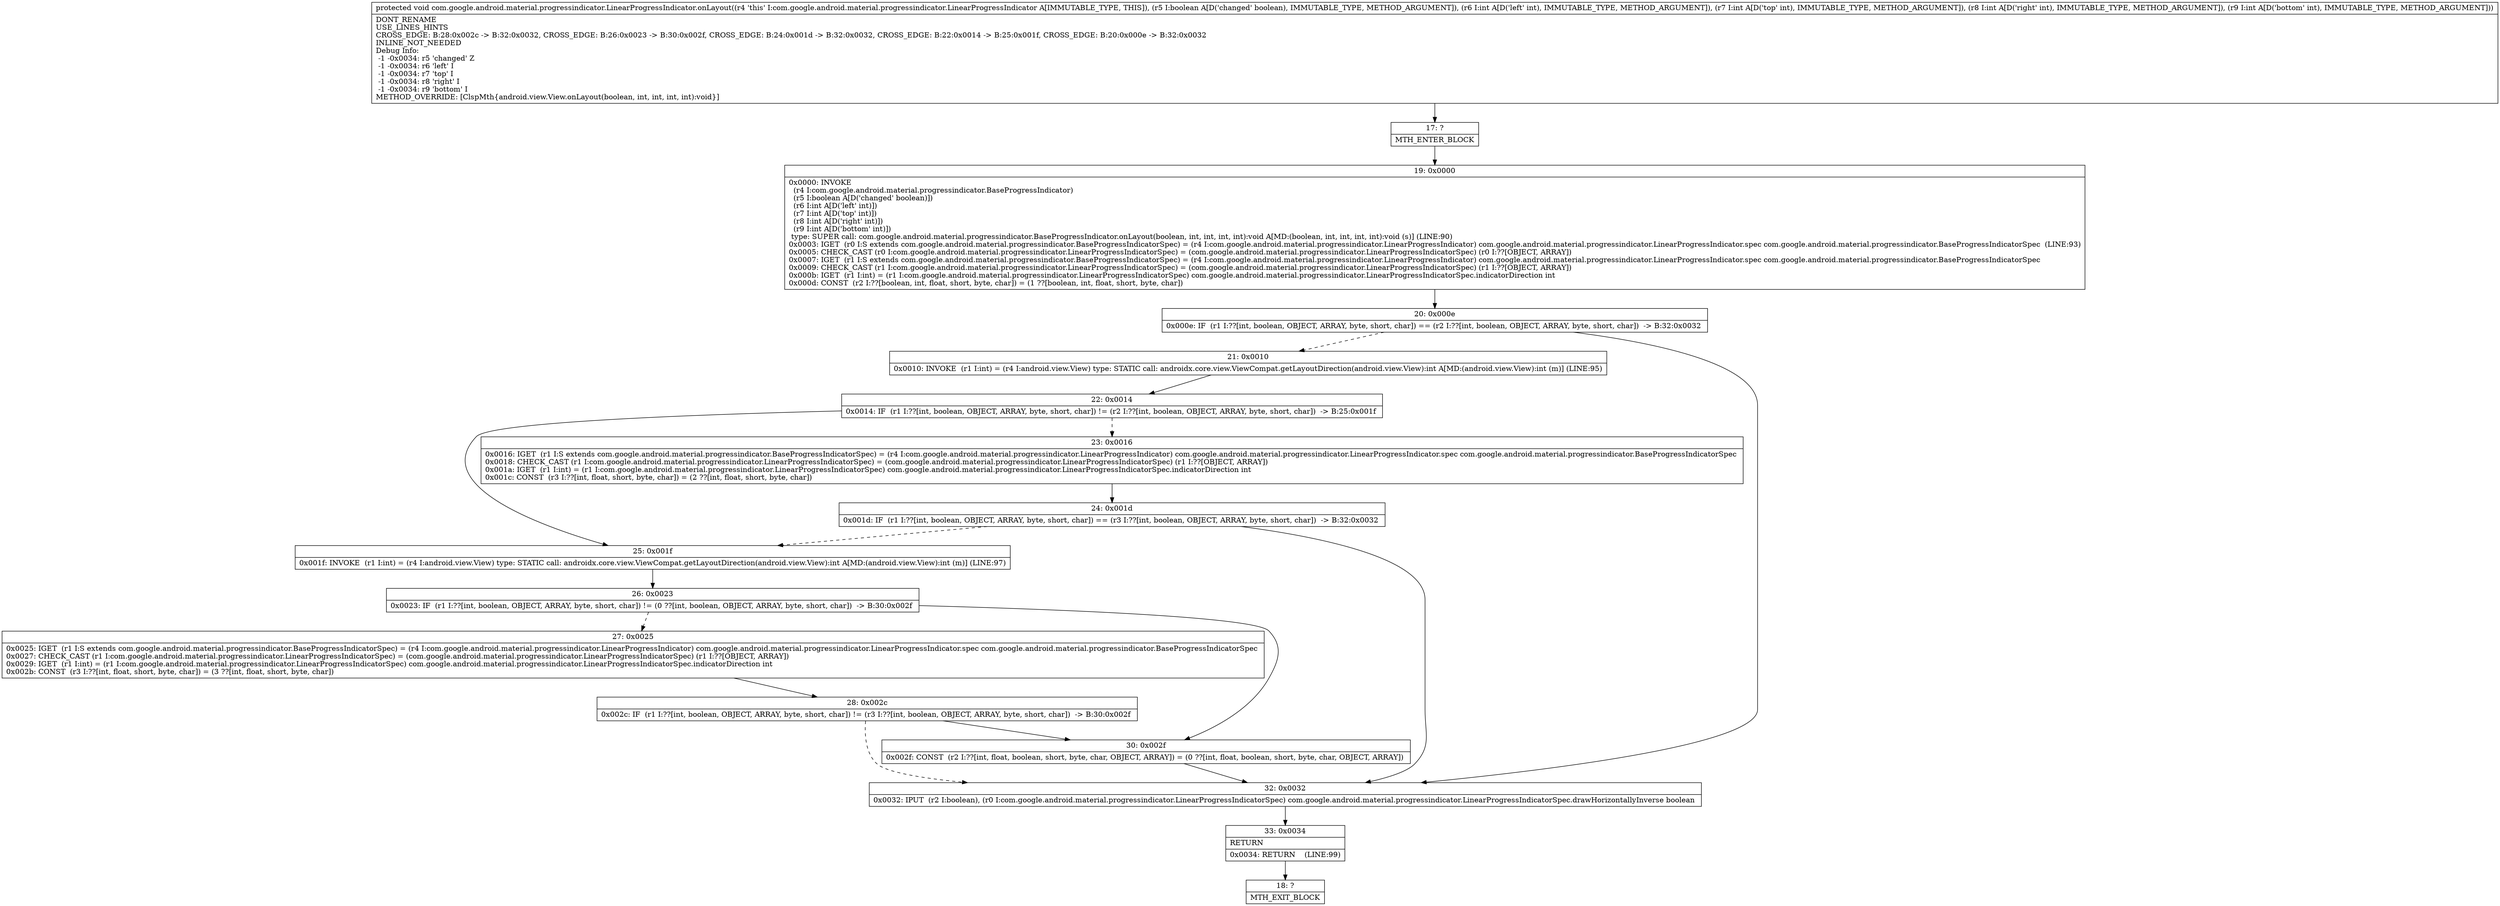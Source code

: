digraph "CFG forcom.google.android.material.progressindicator.LinearProgressIndicator.onLayout(ZIIII)V" {
Node_17 [shape=record,label="{17\:\ ?|MTH_ENTER_BLOCK\l}"];
Node_19 [shape=record,label="{19\:\ 0x0000|0x0000: INVOKE  \l  (r4 I:com.google.android.material.progressindicator.BaseProgressIndicator)\l  (r5 I:boolean A[D('changed' boolean)])\l  (r6 I:int A[D('left' int)])\l  (r7 I:int A[D('top' int)])\l  (r8 I:int A[D('right' int)])\l  (r9 I:int A[D('bottom' int)])\l type: SUPER call: com.google.android.material.progressindicator.BaseProgressIndicator.onLayout(boolean, int, int, int, int):void A[MD:(boolean, int, int, int, int):void (s)] (LINE:90)\l0x0003: IGET  (r0 I:S extends com.google.android.material.progressindicator.BaseProgressIndicatorSpec) = (r4 I:com.google.android.material.progressindicator.LinearProgressIndicator) com.google.android.material.progressindicator.LinearProgressIndicator.spec com.google.android.material.progressindicator.BaseProgressIndicatorSpec  (LINE:93)\l0x0005: CHECK_CAST (r0 I:com.google.android.material.progressindicator.LinearProgressIndicatorSpec) = (com.google.android.material.progressindicator.LinearProgressIndicatorSpec) (r0 I:??[OBJECT, ARRAY]) \l0x0007: IGET  (r1 I:S extends com.google.android.material.progressindicator.BaseProgressIndicatorSpec) = (r4 I:com.google.android.material.progressindicator.LinearProgressIndicator) com.google.android.material.progressindicator.LinearProgressIndicator.spec com.google.android.material.progressindicator.BaseProgressIndicatorSpec \l0x0009: CHECK_CAST (r1 I:com.google.android.material.progressindicator.LinearProgressIndicatorSpec) = (com.google.android.material.progressindicator.LinearProgressIndicatorSpec) (r1 I:??[OBJECT, ARRAY]) \l0x000b: IGET  (r1 I:int) = (r1 I:com.google.android.material.progressindicator.LinearProgressIndicatorSpec) com.google.android.material.progressindicator.LinearProgressIndicatorSpec.indicatorDirection int \l0x000d: CONST  (r2 I:??[boolean, int, float, short, byte, char]) = (1 ??[boolean, int, float, short, byte, char]) \l}"];
Node_20 [shape=record,label="{20\:\ 0x000e|0x000e: IF  (r1 I:??[int, boolean, OBJECT, ARRAY, byte, short, char]) == (r2 I:??[int, boolean, OBJECT, ARRAY, byte, short, char])  \-\> B:32:0x0032 \l}"];
Node_21 [shape=record,label="{21\:\ 0x0010|0x0010: INVOKE  (r1 I:int) = (r4 I:android.view.View) type: STATIC call: androidx.core.view.ViewCompat.getLayoutDirection(android.view.View):int A[MD:(android.view.View):int (m)] (LINE:95)\l}"];
Node_22 [shape=record,label="{22\:\ 0x0014|0x0014: IF  (r1 I:??[int, boolean, OBJECT, ARRAY, byte, short, char]) != (r2 I:??[int, boolean, OBJECT, ARRAY, byte, short, char])  \-\> B:25:0x001f \l}"];
Node_23 [shape=record,label="{23\:\ 0x0016|0x0016: IGET  (r1 I:S extends com.google.android.material.progressindicator.BaseProgressIndicatorSpec) = (r4 I:com.google.android.material.progressindicator.LinearProgressIndicator) com.google.android.material.progressindicator.LinearProgressIndicator.spec com.google.android.material.progressindicator.BaseProgressIndicatorSpec \l0x0018: CHECK_CAST (r1 I:com.google.android.material.progressindicator.LinearProgressIndicatorSpec) = (com.google.android.material.progressindicator.LinearProgressIndicatorSpec) (r1 I:??[OBJECT, ARRAY]) \l0x001a: IGET  (r1 I:int) = (r1 I:com.google.android.material.progressindicator.LinearProgressIndicatorSpec) com.google.android.material.progressindicator.LinearProgressIndicatorSpec.indicatorDirection int \l0x001c: CONST  (r3 I:??[int, float, short, byte, char]) = (2 ??[int, float, short, byte, char]) \l}"];
Node_24 [shape=record,label="{24\:\ 0x001d|0x001d: IF  (r1 I:??[int, boolean, OBJECT, ARRAY, byte, short, char]) == (r3 I:??[int, boolean, OBJECT, ARRAY, byte, short, char])  \-\> B:32:0x0032 \l}"];
Node_25 [shape=record,label="{25\:\ 0x001f|0x001f: INVOKE  (r1 I:int) = (r4 I:android.view.View) type: STATIC call: androidx.core.view.ViewCompat.getLayoutDirection(android.view.View):int A[MD:(android.view.View):int (m)] (LINE:97)\l}"];
Node_26 [shape=record,label="{26\:\ 0x0023|0x0023: IF  (r1 I:??[int, boolean, OBJECT, ARRAY, byte, short, char]) != (0 ??[int, boolean, OBJECT, ARRAY, byte, short, char])  \-\> B:30:0x002f \l}"];
Node_27 [shape=record,label="{27\:\ 0x0025|0x0025: IGET  (r1 I:S extends com.google.android.material.progressindicator.BaseProgressIndicatorSpec) = (r4 I:com.google.android.material.progressindicator.LinearProgressIndicator) com.google.android.material.progressindicator.LinearProgressIndicator.spec com.google.android.material.progressindicator.BaseProgressIndicatorSpec \l0x0027: CHECK_CAST (r1 I:com.google.android.material.progressindicator.LinearProgressIndicatorSpec) = (com.google.android.material.progressindicator.LinearProgressIndicatorSpec) (r1 I:??[OBJECT, ARRAY]) \l0x0029: IGET  (r1 I:int) = (r1 I:com.google.android.material.progressindicator.LinearProgressIndicatorSpec) com.google.android.material.progressindicator.LinearProgressIndicatorSpec.indicatorDirection int \l0x002b: CONST  (r3 I:??[int, float, short, byte, char]) = (3 ??[int, float, short, byte, char]) \l}"];
Node_28 [shape=record,label="{28\:\ 0x002c|0x002c: IF  (r1 I:??[int, boolean, OBJECT, ARRAY, byte, short, char]) != (r3 I:??[int, boolean, OBJECT, ARRAY, byte, short, char])  \-\> B:30:0x002f \l}"];
Node_30 [shape=record,label="{30\:\ 0x002f|0x002f: CONST  (r2 I:??[int, float, boolean, short, byte, char, OBJECT, ARRAY]) = (0 ??[int, float, boolean, short, byte, char, OBJECT, ARRAY]) \l}"];
Node_32 [shape=record,label="{32\:\ 0x0032|0x0032: IPUT  (r2 I:boolean), (r0 I:com.google.android.material.progressindicator.LinearProgressIndicatorSpec) com.google.android.material.progressindicator.LinearProgressIndicatorSpec.drawHorizontallyInverse boolean \l}"];
Node_33 [shape=record,label="{33\:\ 0x0034|RETURN\l|0x0034: RETURN    (LINE:99)\l}"];
Node_18 [shape=record,label="{18\:\ ?|MTH_EXIT_BLOCK\l}"];
MethodNode[shape=record,label="{protected void com.google.android.material.progressindicator.LinearProgressIndicator.onLayout((r4 'this' I:com.google.android.material.progressindicator.LinearProgressIndicator A[IMMUTABLE_TYPE, THIS]), (r5 I:boolean A[D('changed' boolean), IMMUTABLE_TYPE, METHOD_ARGUMENT]), (r6 I:int A[D('left' int), IMMUTABLE_TYPE, METHOD_ARGUMENT]), (r7 I:int A[D('top' int), IMMUTABLE_TYPE, METHOD_ARGUMENT]), (r8 I:int A[D('right' int), IMMUTABLE_TYPE, METHOD_ARGUMENT]), (r9 I:int A[D('bottom' int), IMMUTABLE_TYPE, METHOD_ARGUMENT]))  | DONT_RENAME\lUSE_LINES_HINTS\lCROSS_EDGE: B:28:0x002c \-\> B:32:0x0032, CROSS_EDGE: B:26:0x0023 \-\> B:30:0x002f, CROSS_EDGE: B:24:0x001d \-\> B:32:0x0032, CROSS_EDGE: B:22:0x0014 \-\> B:25:0x001f, CROSS_EDGE: B:20:0x000e \-\> B:32:0x0032\lINLINE_NOT_NEEDED\lDebug Info:\l  \-1 \-0x0034: r5 'changed' Z\l  \-1 \-0x0034: r6 'left' I\l  \-1 \-0x0034: r7 'top' I\l  \-1 \-0x0034: r8 'right' I\l  \-1 \-0x0034: r9 'bottom' I\lMETHOD_OVERRIDE: [ClspMth\{android.view.View.onLayout(boolean, int, int, int, int):void\}]\l}"];
MethodNode -> Node_17;Node_17 -> Node_19;
Node_19 -> Node_20;
Node_20 -> Node_21[style=dashed];
Node_20 -> Node_32;
Node_21 -> Node_22;
Node_22 -> Node_23[style=dashed];
Node_22 -> Node_25;
Node_23 -> Node_24;
Node_24 -> Node_25[style=dashed];
Node_24 -> Node_32;
Node_25 -> Node_26;
Node_26 -> Node_27[style=dashed];
Node_26 -> Node_30;
Node_27 -> Node_28;
Node_28 -> Node_30;
Node_28 -> Node_32[style=dashed];
Node_30 -> Node_32;
Node_32 -> Node_33;
Node_33 -> Node_18;
}


